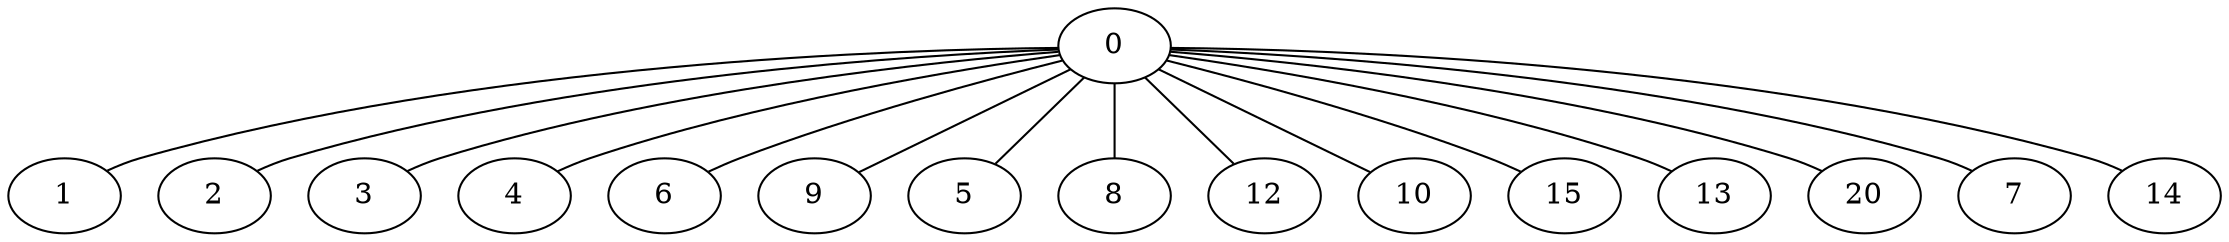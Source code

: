 graph G {
  0 -- 1;
  0 -- 2;
  0 -- 3;
  0 -- 4;
  0 -- 6;
  0 -- 9;
  0 -- 5;
  0 -- 8;
  0 -- 12;
  0 -- 10;
  0 -- 15;
  0 -- 13;
  0 -- 20;
  0 -- 7;
  0 -- 14;
}